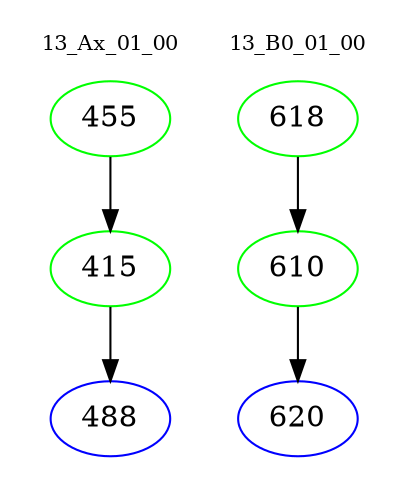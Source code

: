 digraph{
subgraph cluster_0 {
color = white
label = "13_Ax_01_00";
fontsize=10;
T0_455 [label="455", color="green"]
T0_455 -> T0_415 [color="black"]
T0_415 [label="415", color="green"]
T0_415 -> T0_488 [color="black"]
T0_488 [label="488", color="blue"]
}
subgraph cluster_1 {
color = white
label = "13_B0_01_00";
fontsize=10;
T1_618 [label="618", color="green"]
T1_618 -> T1_610 [color="black"]
T1_610 [label="610", color="green"]
T1_610 -> T1_620 [color="black"]
T1_620 [label="620", color="blue"]
}
}
